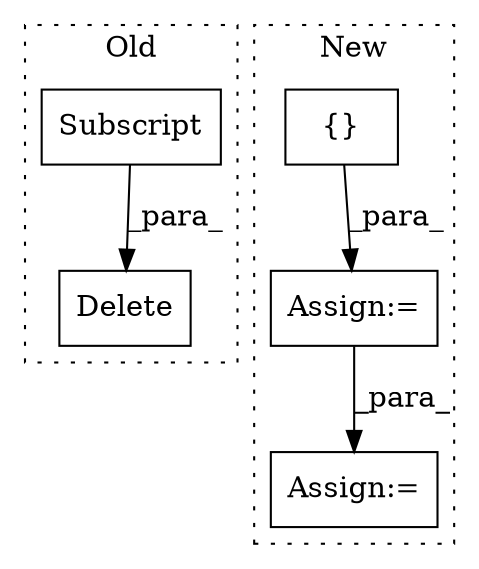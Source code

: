 digraph G {
subgraph cluster0 {
1 [label="Delete" a="101" s="3621" l="42" shape="box"];
4 [label="Subscript" a="63" s="3625,0" l="38,0" shape="box"];
label = "Old";
style="dotted";
}
subgraph cluster1 {
2 [label="{}" a="59" s="4339,4354" l="1,0" shape="box"];
3 [label="Assign:=" a="68" s="4336" l="3" shape="box"];
5 [label="Assign:=" a="68" s="4593" l="8" shape="box"];
label = "New";
style="dotted";
}
2 -> 3 [label="_para_"];
3 -> 5 [label="_para_"];
4 -> 1 [label="_para_"];
}